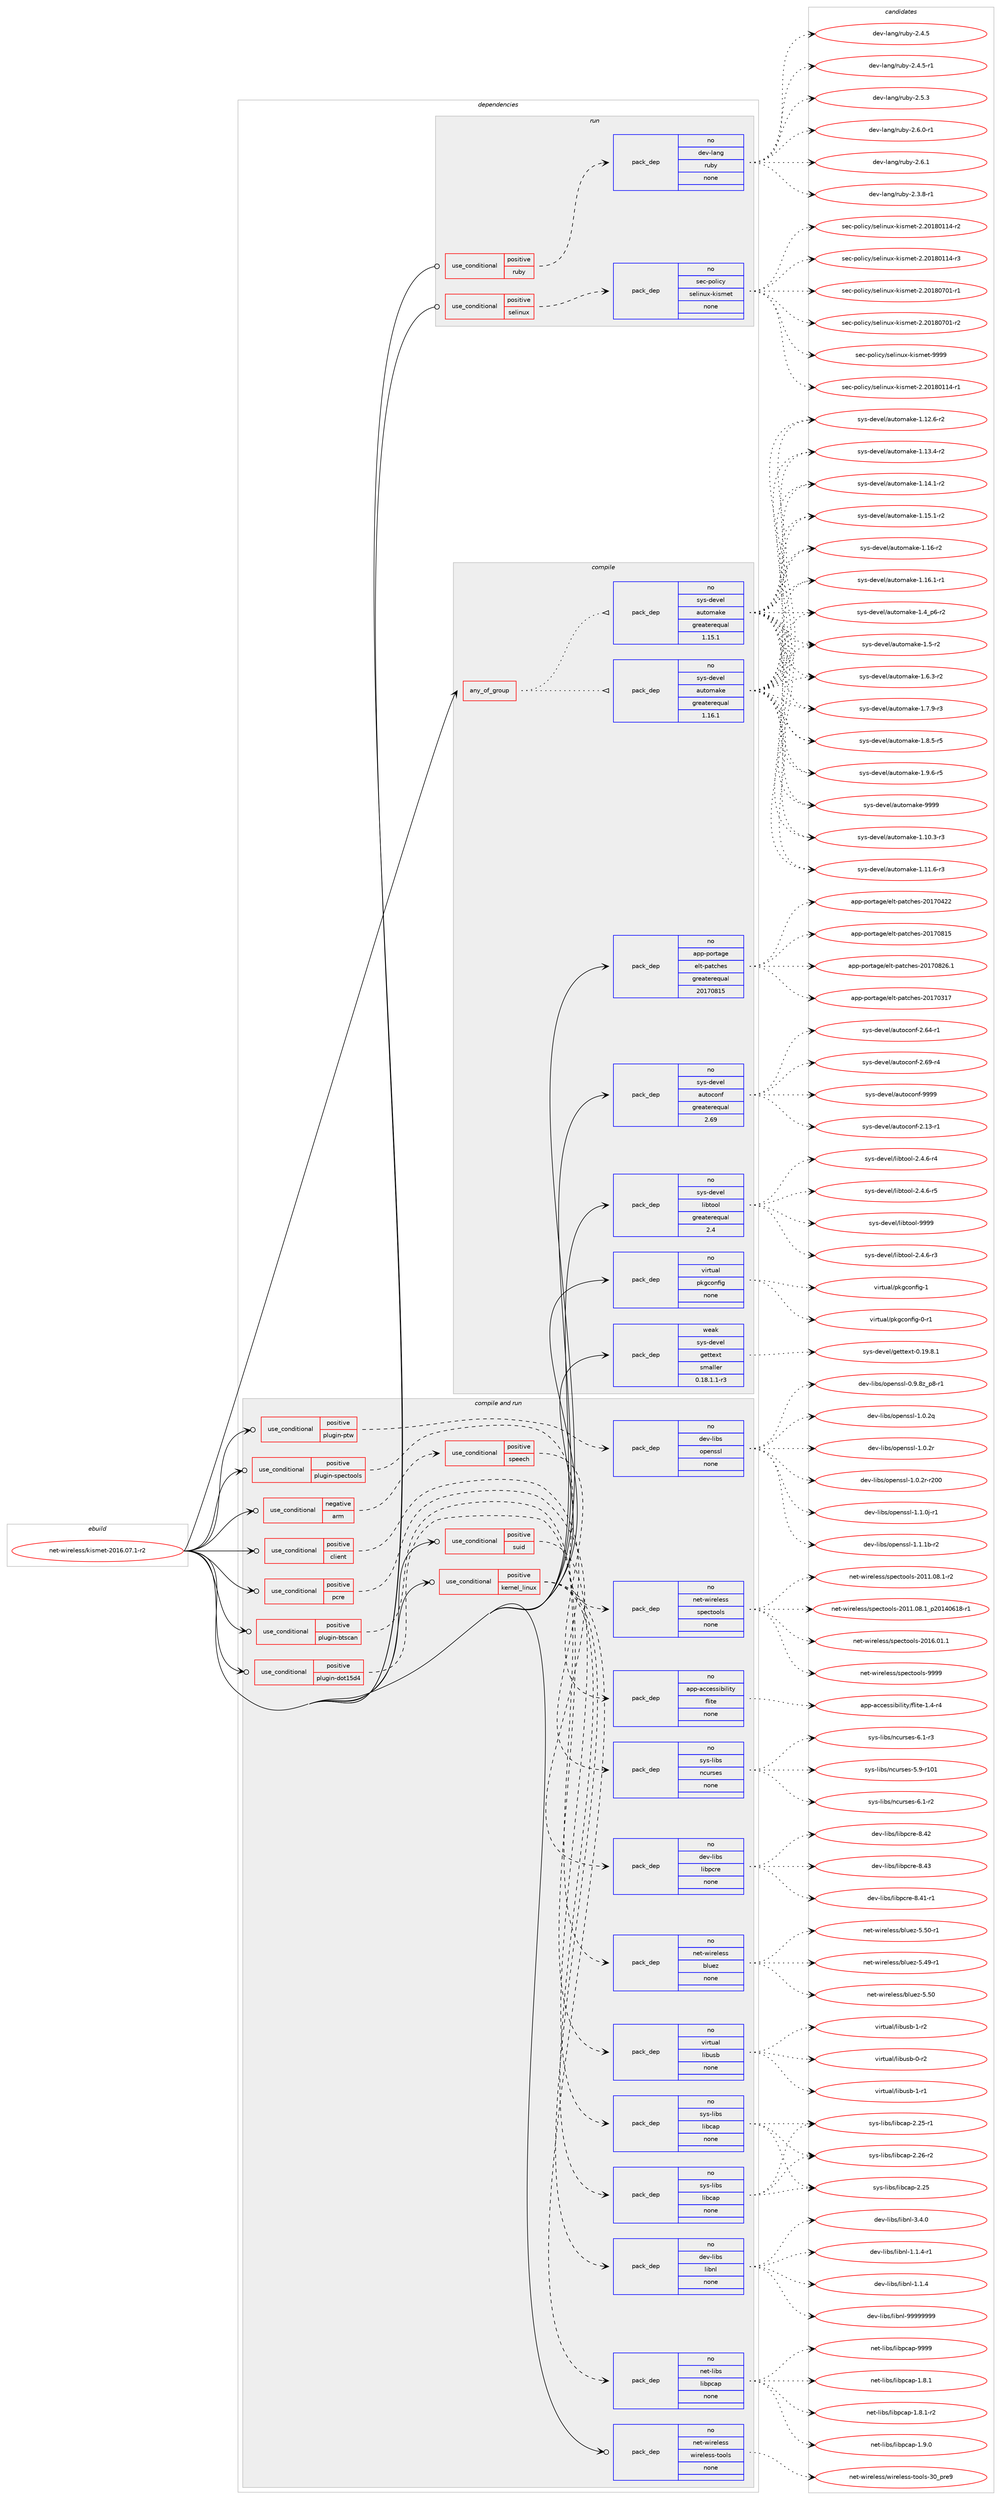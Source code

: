 digraph prolog {

# *************
# Graph options
# *************

newrank=true;
concentrate=true;
compound=true;
graph [rankdir=LR,fontname=Helvetica,fontsize=10,ranksep=1.5];#, ranksep=2.5, nodesep=0.2];
edge  [arrowhead=vee];
node  [fontname=Helvetica,fontsize=10];

# **********
# The ebuild
# **********

subgraph cluster_leftcol {
color=gray;
rank=same;
label=<<i>ebuild</i>>;
id [label="net-wireless/kismet-2016.07.1-r2", color=red, width=4, href="../net-wireless/kismet-2016.07.1-r2.svg"];
}

# ****************
# The dependencies
# ****************

subgraph cluster_midcol {
color=gray;
label=<<i>dependencies</i>>;
subgraph cluster_compile {
fillcolor="#eeeeee";
style=filled;
label=<<i>compile</i>>;
subgraph any26665 {
dependency1680840 [label=<<TABLE BORDER="0" CELLBORDER="1" CELLSPACING="0" CELLPADDING="4"><TR><TD CELLPADDING="10">any_of_group</TD></TR></TABLE>>, shape=none, color=red];subgraph pack1201904 {
dependency1680841 [label=<<TABLE BORDER="0" CELLBORDER="1" CELLSPACING="0" CELLPADDING="4" WIDTH="220"><TR><TD ROWSPAN="6" CELLPADDING="30">pack_dep</TD></TR><TR><TD WIDTH="110">no</TD></TR><TR><TD>sys-devel</TD></TR><TR><TD>automake</TD></TR><TR><TD>greaterequal</TD></TR><TR><TD>1.16.1</TD></TR></TABLE>>, shape=none, color=blue];
}
dependency1680840:e -> dependency1680841:w [weight=20,style="dotted",arrowhead="oinv"];
subgraph pack1201905 {
dependency1680842 [label=<<TABLE BORDER="0" CELLBORDER="1" CELLSPACING="0" CELLPADDING="4" WIDTH="220"><TR><TD ROWSPAN="6" CELLPADDING="30">pack_dep</TD></TR><TR><TD WIDTH="110">no</TD></TR><TR><TD>sys-devel</TD></TR><TR><TD>automake</TD></TR><TR><TD>greaterequal</TD></TR><TR><TD>1.15.1</TD></TR></TABLE>>, shape=none, color=blue];
}
dependency1680840:e -> dependency1680842:w [weight=20,style="dotted",arrowhead="oinv"];
}
id:e -> dependency1680840:w [weight=20,style="solid",arrowhead="vee"];
subgraph pack1201906 {
dependency1680843 [label=<<TABLE BORDER="0" CELLBORDER="1" CELLSPACING="0" CELLPADDING="4" WIDTH="220"><TR><TD ROWSPAN="6" CELLPADDING="30">pack_dep</TD></TR><TR><TD WIDTH="110">no</TD></TR><TR><TD>app-portage</TD></TR><TR><TD>elt-patches</TD></TR><TR><TD>greaterequal</TD></TR><TR><TD>20170815</TD></TR></TABLE>>, shape=none, color=blue];
}
id:e -> dependency1680843:w [weight=20,style="solid",arrowhead="vee"];
subgraph pack1201907 {
dependency1680844 [label=<<TABLE BORDER="0" CELLBORDER="1" CELLSPACING="0" CELLPADDING="4" WIDTH="220"><TR><TD ROWSPAN="6" CELLPADDING="30">pack_dep</TD></TR><TR><TD WIDTH="110">no</TD></TR><TR><TD>sys-devel</TD></TR><TR><TD>autoconf</TD></TR><TR><TD>greaterequal</TD></TR><TR><TD>2.69</TD></TR></TABLE>>, shape=none, color=blue];
}
id:e -> dependency1680844:w [weight=20,style="solid",arrowhead="vee"];
subgraph pack1201908 {
dependency1680845 [label=<<TABLE BORDER="0" CELLBORDER="1" CELLSPACING="0" CELLPADDING="4" WIDTH="220"><TR><TD ROWSPAN="6" CELLPADDING="30">pack_dep</TD></TR><TR><TD WIDTH="110">no</TD></TR><TR><TD>sys-devel</TD></TR><TR><TD>libtool</TD></TR><TR><TD>greaterequal</TD></TR><TR><TD>2.4</TD></TR></TABLE>>, shape=none, color=blue];
}
id:e -> dependency1680845:w [weight=20,style="solid",arrowhead="vee"];
subgraph pack1201909 {
dependency1680846 [label=<<TABLE BORDER="0" CELLBORDER="1" CELLSPACING="0" CELLPADDING="4" WIDTH="220"><TR><TD ROWSPAN="6" CELLPADDING="30">pack_dep</TD></TR><TR><TD WIDTH="110">no</TD></TR><TR><TD>virtual</TD></TR><TR><TD>pkgconfig</TD></TR><TR><TD>none</TD></TR><TR><TD></TD></TR></TABLE>>, shape=none, color=blue];
}
id:e -> dependency1680846:w [weight=20,style="solid",arrowhead="vee"];
subgraph pack1201910 {
dependency1680847 [label=<<TABLE BORDER="0" CELLBORDER="1" CELLSPACING="0" CELLPADDING="4" WIDTH="220"><TR><TD ROWSPAN="6" CELLPADDING="30">pack_dep</TD></TR><TR><TD WIDTH="110">weak</TD></TR><TR><TD>sys-devel</TD></TR><TR><TD>gettext</TD></TR><TR><TD>smaller</TD></TR><TR><TD>0.18.1.1-r3</TD></TR></TABLE>>, shape=none, color=blue];
}
id:e -> dependency1680847:w [weight=20,style="solid",arrowhead="vee"];
}
subgraph cluster_compileandrun {
fillcolor="#eeeeee";
style=filled;
label=<<i>compile and run</i>>;
subgraph cond451429 {
dependency1680848 [label=<<TABLE BORDER="0" CELLBORDER="1" CELLSPACING="0" CELLPADDING="4"><TR><TD ROWSPAN="3" CELLPADDING="10">use_conditional</TD></TR><TR><TD>negative</TD></TR><TR><TD>arm</TD></TR></TABLE>>, shape=none, color=red];
subgraph cond451430 {
dependency1680849 [label=<<TABLE BORDER="0" CELLBORDER="1" CELLSPACING="0" CELLPADDING="4"><TR><TD ROWSPAN="3" CELLPADDING="10">use_conditional</TD></TR><TR><TD>positive</TD></TR><TR><TD>speech</TD></TR></TABLE>>, shape=none, color=red];
subgraph pack1201911 {
dependency1680850 [label=<<TABLE BORDER="0" CELLBORDER="1" CELLSPACING="0" CELLPADDING="4" WIDTH="220"><TR><TD ROWSPAN="6" CELLPADDING="30">pack_dep</TD></TR><TR><TD WIDTH="110">no</TD></TR><TR><TD>app-accessibility</TD></TR><TR><TD>flite</TD></TR><TR><TD>none</TD></TR><TR><TD></TD></TR></TABLE>>, shape=none, color=blue];
}
dependency1680849:e -> dependency1680850:w [weight=20,style="dashed",arrowhead="vee"];
}
dependency1680848:e -> dependency1680849:w [weight=20,style="dashed",arrowhead="vee"];
}
id:e -> dependency1680848:w [weight=20,style="solid",arrowhead="odotvee"];
subgraph cond451431 {
dependency1680851 [label=<<TABLE BORDER="0" CELLBORDER="1" CELLSPACING="0" CELLPADDING="4"><TR><TD ROWSPAN="3" CELLPADDING="10">use_conditional</TD></TR><TR><TD>positive</TD></TR><TR><TD>client</TD></TR></TABLE>>, shape=none, color=red];
subgraph pack1201912 {
dependency1680852 [label=<<TABLE BORDER="0" CELLBORDER="1" CELLSPACING="0" CELLPADDING="4" WIDTH="220"><TR><TD ROWSPAN="6" CELLPADDING="30">pack_dep</TD></TR><TR><TD WIDTH="110">no</TD></TR><TR><TD>sys-libs</TD></TR><TR><TD>ncurses</TD></TR><TR><TD>none</TD></TR><TR><TD></TD></TR></TABLE>>, shape=none, color=blue];
}
dependency1680851:e -> dependency1680852:w [weight=20,style="dashed",arrowhead="vee"];
}
id:e -> dependency1680851:w [weight=20,style="solid",arrowhead="odotvee"];
subgraph cond451432 {
dependency1680853 [label=<<TABLE BORDER="0" CELLBORDER="1" CELLSPACING="0" CELLPADDING="4"><TR><TD ROWSPAN="3" CELLPADDING="10">use_conditional</TD></TR><TR><TD>positive</TD></TR><TR><TD>kernel_linux</TD></TR></TABLE>>, shape=none, color=red];
subgraph pack1201913 {
dependency1680854 [label=<<TABLE BORDER="0" CELLBORDER="1" CELLSPACING="0" CELLPADDING="4" WIDTH="220"><TR><TD ROWSPAN="6" CELLPADDING="30">pack_dep</TD></TR><TR><TD WIDTH="110">no</TD></TR><TR><TD>sys-libs</TD></TR><TR><TD>libcap</TD></TR><TR><TD>none</TD></TR><TR><TD></TD></TR></TABLE>>, shape=none, color=blue];
}
dependency1680853:e -> dependency1680854:w [weight=20,style="dashed",arrowhead="vee"];
subgraph pack1201914 {
dependency1680855 [label=<<TABLE BORDER="0" CELLBORDER="1" CELLSPACING="0" CELLPADDING="4" WIDTH="220"><TR><TD ROWSPAN="6" CELLPADDING="30">pack_dep</TD></TR><TR><TD WIDTH="110">no</TD></TR><TR><TD>dev-libs</TD></TR><TR><TD>libnl</TD></TR><TR><TD>none</TD></TR><TR><TD></TD></TR></TABLE>>, shape=none, color=blue];
}
dependency1680853:e -> dependency1680855:w [weight=20,style="dashed",arrowhead="vee"];
subgraph pack1201915 {
dependency1680856 [label=<<TABLE BORDER="0" CELLBORDER="1" CELLSPACING="0" CELLPADDING="4" WIDTH="220"><TR><TD ROWSPAN="6" CELLPADDING="30">pack_dep</TD></TR><TR><TD WIDTH="110">no</TD></TR><TR><TD>net-libs</TD></TR><TR><TD>libpcap</TD></TR><TR><TD>none</TD></TR><TR><TD></TD></TR></TABLE>>, shape=none, color=blue];
}
dependency1680853:e -> dependency1680856:w [weight=20,style="dashed",arrowhead="vee"];
}
id:e -> dependency1680853:w [weight=20,style="solid",arrowhead="odotvee"];
subgraph cond451433 {
dependency1680857 [label=<<TABLE BORDER="0" CELLBORDER="1" CELLSPACING="0" CELLPADDING="4"><TR><TD ROWSPAN="3" CELLPADDING="10">use_conditional</TD></TR><TR><TD>positive</TD></TR><TR><TD>pcre</TD></TR></TABLE>>, shape=none, color=red];
subgraph pack1201916 {
dependency1680858 [label=<<TABLE BORDER="0" CELLBORDER="1" CELLSPACING="0" CELLPADDING="4" WIDTH="220"><TR><TD ROWSPAN="6" CELLPADDING="30">pack_dep</TD></TR><TR><TD WIDTH="110">no</TD></TR><TR><TD>dev-libs</TD></TR><TR><TD>libpcre</TD></TR><TR><TD>none</TD></TR><TR><TD></TD></TR></TABLE>>, shape=none, color=blue];
}
dependency1680857:e -> dependency1680858:w [weight=20,style="dashed",arrowhead="vee"];
}
id:e -> dependency1680857:w [weight=20,style="solid",arrowhead="odotvee"];
subgraph cond451434 {
dependency1680859 [label=<<TABLE BORDER="0" CELLBORDER="1" CELLSPACING="0" CELLPADDING="4"><TR><TD ROWSPAN="3" CELLPADDING="10">use_conditional</TD></TR><TR><TD>positive</TD></TR><TR><TD>plugin-btscan</TD></TR></TABLE>>, shape=none, color=red];
subgraph pack1201917 {
dependency1680860 [label=<<TABLE BORDER="0" CELLBORDER="1" CELLSPACING="0" CELLPADDING="4" WIDTH="220"><TR><TD ROWSPAN="6" CELLPADDING="30">pack_dep</TD></TR><TR><TD WIDTH="110">no</TD></TR><TR><TD>net-wireless</TD></TR><TR><TD>bluez</TD></TR><TR><TD>none</TD></TR><TR><TD></TD></TR></TABLE>>, shape=none, color=blue];
}
dependency1680859:e -> dependency1680860:w [weight=20,style="dashed",arrowhead="vee"];
}
id:e -> dependency1680859:w [weight=20,style="solid",arrowhead="odotvee"];
subgraph cond451435 {
dependency1680861 [label=<<TABLE BORDER="0" CELLBORDER="1" CELLSPACING="0" CELLPADDING="4"><TR><TD ROWSPAN="3" CELLPADDING="10">use_conditional</TD></TR><TR><TD>positive</TD></TR><TR><TD>plugin-dot15d4</TD></TR></TABLE>>, shape=none, color=red];
subgraph pack1201918 {
dependency1680862 [label=<<TABLE BORDER="0" CELLBORDER="1" CELLSPACING="0" CELLPADDING="4" WIDTH="220"><TR><TD ROWSPAN="6" CELLPADDING="30">pack_dep</TD></TR><TR><TD WIDTH="110">no</TD></TR><TR><TD>virtual</TD></TR><TR><TD>libusb</TD></TR><TR><TD>none</TD></TR><TR><TD></TD></TR></TABLE>>, shape=none, color=blue];
}
dependency1680861:e -> dependency1680862:w [weight=20,style="dashed",arrowhead="vee"];
}
id:e -> dependency1680861:w [weight=20,style="solid",arrowhead="odotvee"];
subgraph cond451436 {
dependency1680863 [label=<<TABLE BORDER="0" CELLBORDER="1" CELLSPACING="0" CELLPADDING="4"><TR><TD ROWSPAN="3" CELLPADDING="10">use_conditional</TD></TR><TR><TD>positive</TD></TR><TR><TD>plugin-ptw</TD></TR></TABLE>>, shape=none, color=red];
subgraph pack1201919 {
dependency1680864 [label=<<TABLE BORDER="0" CELLBORDER="1" CELLSPACING="0" CELLPADDING="4" WIDTH="220"><TR><TD ROWSPAN="6" CELLPADDING="30">pack_dep</TD></TR><TR><TD WIDTH="110">no</TD></TR><TR><TD>dev-libs</TD></TR><TR><TD>openssl</TD></TR><TR><TD>none</TD></TR><TR><TD></TD></TR></TABLE>>, shape=none, color=blue];
}
dependency1680863:e -> dependency1680864:w [weight=20,style="dashed",arrowhead="vee"];
}
id:e -> dependency1680863:w [weight=20,style="solid",arrowhead="odotvee"];
subgraph cond451437 {
dependency1680865 [label=<<TABLE BORDER="0" CELLBORDER="1" CELLSPACING="0" CELLPADDING="4"><TR><TD ROWSPAN="3" CELLPADDING="10">use_conditional</TD></TR><TR><TD>positive</TD></TR><TR><TD>plugin-spectools</TD></TR></TABLE>>, shape=none, color=red];
subgraph pack1201920 {
dependency1680866 [label=<<TABLE BORDER="0" CELLBORDER="1" CELLSPACING="0" CELLPADDING="4" WIDTH="220"><TR><TD ROWSPAN="6" CELLPADDING="30">pack_dep</TD></TR><TR><TD WIDTH="110">no</TD></TR><TR><TD>net-wireless</TD></TR><TR><TD>spectools</TD></TR><TR><TD>none</TD></TR><TR><TD></TD></TR></TABLE>>, shape=none, color=blue];
}
dependency1680865:e -> dependency1680866:w [weight=20,style="dashed",arrowhead="vee"];
}
id:e -> dependency1680865:w [weight=20,style="solid",arrowhead="odotvee"];
subgraph cond451438 {
dependency1680867 [label=<<TABLE BORDER="0" CELLBORDER="1" CELLSPACING="0" CELLPADDING="4"><TR><TD ROWSPAN="3" CELLPADDING="10">use_conditional</TD></TR><TR><TD>positive</TD></TR><TR><TD>suid</TD></TR></TABLE>>, shape=none, color=red];
subgraph pack1201921 {
dependency1680868 [label=<<TABLE BORDER="0" CELLBORDER="1" CELLSPACING="0" CELLPADDING="4" WIDTH="220"><TR><TD ROWSPAN="6" CELLPADDING="30">pack_dep</TD></TR><TR><TD WIDTH="110">no</TD></TR><TR><TD>sys-libs</TD></TR><TR><TD>libcap</TD></TR><TR><TD>none</TD></TR><TR><TD></TD></TR></TABLE>>, shape=none, color=blue];
}
dependency1680867:e -> dependency1680868:w [weight=20,style="dashed",arrowhead="vee"];
}
id:e -> dependency1680867:w [weight=20,style="solid",arrowhead="odotvee"];
subgraph pack1201922 {
dependency1680869 [label=<<TABLE BORDER="0" CELLBORDER="1" CELLSPACING="0" CELLPADDING="4" WIDTH="220"><TR><TD ROWSPAN="6" CELLPADDING="30">pack_dep</TD></TR><TR><TD WIDTH="110">no</TD></TR><TR><TD>net-wireless</TD></TR><TR><TD>wireless-tools</TD></TR><TR><TD>none</TD></TR><TR><TD></TD></TR></TABLE>>, shape=none, color=blue];
}
id:e -> dependency1680869:w [weight=20,style="solid",arrowhead="odotvee"];
}
subgraph cluster_run {
fillcolor="#eeeeee";
style=filled;
label=<<i>run</i>>;
subgraph cond451439 {
dependency1680870 [label=<<TABLE BORDER="0" CELLBORDER="1" CELLSPACING="0" CELLPADDING="4"><TR><TD ROWSPAN="3" CELLPADDING="10">use_conditional</TD></TR><TR><TD>positive</TD></TR><TR><TD>ruby</TD></TR></TABLE>>, shape=none, color=red];
subgraph pack1201923 {
dependency1680871 [label=<<TABLE BORDER="0" CELLBORDER="1" CELLSPACING="0" CELLPADDING="4" WIDTH="220"><TR><TD ROWSPAN="6" CELLPADDING="30">pack_dep</TD></TR><TR><TD WIDTH="110">no</TD></TR><TR><TD>dev-lang</TD></TR><TR><TD>ruby</TD></TR><TR><TD>none</TD></TR><TR><TD></TD></TR></TABLE>>, shape=none, color=blue];
}
dependency1680870:e -> dependency1680871:w [weight=20,style="dashed",arrowhead="vee"];
}
id:e -> dependency1680870:w [weight=20,style="solid",arrowhead="odot"];
subgraph cond451440 {
dependency1680872 [label=<<TABLE BORDER="0" CELLBORDER="1" CELLSPACING="0" CELLPADDING="4"><TR><TD ROWSPAN="3" CELLPADDING="10">use_conditional</TD></TR><TR><TD>positive</TD></TR><TR><TD>selinux</TD></TR></TABLE>>, shape=none, color=red];
subgraph pack1201924 {
dependency1680873 [label=<<TABLE BORDER="0" CELLBORDER="1" CELLSPACING="0" CELLPADDING="4" WIDTH="220"><TR><TD ROWSPAN="6" CELLPADDING="30">pack_dep</TD></TR><TR><TD WIDTH="110">no</TD></TR><TR><TD>sec-policy</TD></TR><TR><TD>selinux-kismet</TD></TR><TR><TD>none</TD></TR><TR><TD></TD></TR></TABLE>>, shape=none, color=blue];
}
dependency1680872:e -> dependency1680873:w [weight=20,style="dashed",arrowhead="vee"];
}
id:e -> dependency1680872:w [weight=20,style="solid",arrowhead="odot"];
}
}

# **************
# The candidates
# **************

subgraph cluster_choices {
rank=same;
color=gray;
label=<<i>candidates</i>>;

subgraph choice1201904 {
color=black;
nodesep=1;
choice11512111545100101118101108479711711611110997107101454946494846514511451 [label="sys-devel/automake-1.10.3-r3", color=red, width=4,href="../sys-devel/automake-1.10.3-r3.svg"];
choice11512111545100101118101108479711711611110997107101454946494946544511451 [label="sys-devel/automake-1.11.6-r3", color=red, width=4,href="../sys-devel/automake-1.11.6-r3.svg"];
choice11512111545100101118101108479711711611110997107101454946495046544511450 [label="sys-devel/automake-1.12.6-r2", color=red, width=4,href="../sys-devel/automake-1.12.6-r2.svg"];
choice11512111545100101118101108479711711611110997107101454946495146524511450 [label="sys-devel/automake-1.13.4-r2", color=red, width=4,href="../sys-devel/automake-1.13.4-r2.svg"];
choice11512111545100101118101108479711711611110997107101454946495246494511450 [label="sys-devel/automake-1.14.1-r2", color=red, width=4,href="../sys-devel/automake-1.14.1-r2.svg"];
choice11512111545100101118101108479711711611110997107101454946495346494511450 [label="sys-devel/automake-1.15.1-r2", color=red, width=4,href="../sys-devel/automake-1.15.1-r2.svg"];
choice1151211154510010111810110847971171161111099710710145494649544511450 [label="sys-devel/automake-1.16-r2", color=red, width=4,href="../sys-devel/automake-1.16-r2.svg"];
choice11512111545100101118101108479711711611110997107101454946495446494511449 [label="sys-devel/automake-1.16.1-r1", color=red, width=4,href="../sys-devel/automake-1.16.1-r1.svg"];
choice115121115451001011181011084797117116111109971071014549465295112544511450 [label="sys-devel/automake-1.4_p6-r2", color=red, width=4,href="../sys-devel/automake-1.4_p6-r2.svg"];
choice11512111545100101118101108479711711611110997107101454946534511450 [label="sys-devel/automake-1.5-r2", color=red, width=4,href="../sys-devel/automake-1.5-r2.svg"];
choice115121115451001011181011084797117116111109971071014549465446514511450 [label="sys-devel/automake-1.6.3-r2", color=red, width=4,href="../sys-devel/automake-1.6.3-r2.svg"];
choice115121115451001011181011084797117116111109971071014549465546574511451 [label="sys-devel/automake-1.7.9-r3", color=red, width=4,href="../sys-devel/automake-1.7.9-r3.svg"];
choice115121115451001011181011084797117116111109971071014549465646534511453 [label="sys-devel/automake-1.8.5-r5", color=red, width=4,href="../sys-devel/automake-1.8.5-r5.svg"];
choice115121115451001011181011084797117116111109971071014549465746544511453 [label="sys-devel/automake-1.9.6-r5", color=red, width=4,href="../sys-devel/automake-1.9.6-r5.svg"];
choice115121115451001011181011084797117116111109971071014557575757 [label="sys-devel/automake-9999", color=red, width=4,href="../sys-devel/automake-9999.svg"];
dependency1680841:e -> choice11512111545100101118101108479711711611110997107101454946494846514511451:w [style=dotted,weight="100"];
dependency1680841:e -> choice11512111545100101118101108479711711611110997107101454946494946544511451:w [style=dotted,weight="100"];
dependency1680841:e -> choice11512111545100101118101108479711711611110997107101454946495046544511450:w [style=dotted,weight="100"];
dependency1680841:e -> choice11512111545100101118101108479711711611110997107101454946495146524511450:w [style=dotted,weight="100"];
dependency1680841:e -> choice11512111545100101118101108479711711611110997107101454946495246494511450:w [style=dotted,weight="100"];
dependency1680841:e -> choice11512111545100101118101108479711711611110997107101454946495346494511450:w [style=dotted,weight="100"];
dependency1680841:e -> choice1151211154510010111810110847971171161111099710710145494649544511450:w [style=dotted,weight="100"];
dependency1680841:e -> choice11512111545100101118101108479711711611110997107101454946495446494511449:w [style=dotted,weight="100"];
dependency1680841:e -> choice115121115451001011181011084797117116111109971071014549465295112544511450:w [style=dotted,weight="100"];
dependency1680841:e -> choice11512111545100101118101108479711711611110997107101454946534511450:w [style=dotted,weight="100"];
dependency1680841:e -> choice115121115451001011181011084797117116111109971071014549465446514511450:w [style=dotted,weight="100"];
dependency1680841:e -> choice115121115451001011181011084797117116111109971071014549465546574511451:w [style=dotted,weight="100"];
dependency1680841:e -> choice115121115451001011181011084797117116111109971071014549465646534511453:w [style=dotted,weight="100"];
dependency1680841:e -> choice115121115451001011181011084797117116111109971071014549465746544511453:w [style=dotted,weight="100"];
dependency1680841:e -> choice115121115451001011181011084797117116111109971071014557575757:w [style=dotted,weight="100"];
}
subgraph choice1201905 {
color=black;
nodesep=1;
choice11512111545100101118101108479711711611110997107101454946494846514511451 [label="sys-devel/automake-1.10.3-r3", color=red, width=4,href="../sys-devel/automake-1.10.3-r3.svg"];
choice11512111545100101118101108479711711611110997107101454946494946544511451 [label="sys-devel/automake-1.11.6-r3", color=red, width=4,href="../sys-devel/automake-1.11.6-r3.svg"];
choice11512111545100101118101108479711711611110997107101454946495046544511450 [label="sys-devel/automake-1.12.6-r2", color=red, width=4,href="../sys-devel/automake-1.12.6-r2.svg"];
choice11512111545100101118101108479711711611110997107101454946495146524511450 [label="sys-devel/automake-1.13.4-r2", color=red, width=4,href="../sys-devel/automake-1.13.4-r2.svg"];
choice11512111545100101118101108479711711611110997107101454946495246494511450 [label="sys-devel/automake-1.14.1-r2", color=red, width=4,href="../sys-devel/automake-1.14.1-r2.svg"];
choice11512111545100101118101108479711711611110997107101454946495346494511450 [label="sys-devel/automake-1.15.1-r2", color=red, width=4,href="../sys-devel/automake-1.15.1-r2.svg"];
choice1151211154510010111810110847971171161111099710710145494649544511450 [label="sys-devel/automake-1.16-r2", color=red, width=4,href="../sys-devel/automake-1.16-r2.svg"];
choice11512111545100101118101108479711711611110997107101454946495446494511449 [label="sys-devel/automake-1.16.1-r1", color=red, width=4,href="../sys-devel/automake-1.16.1-r1.svg"];
choice115121115451001011181011084797117116111109971071014549465295112544511450 [label="sys-devel/automake-1.4_p6-r2", color=red, width=4,href="../sys-devel/automake-1.4_p6-r2.svg"];
choice11512111545100101118101108479711711611110997107101454946534511450 [label="sys-devel/automake-1.5-r2", color=red, width=4,href="../sys-devel/automake-1.5-r2.svg"];
choice115121115451001011181011084797117116111109971071014549465446514511450 [label="sys-devel/automake-1.6.3-r2", color=red, width=4,href="../sys-devel/automake-1.6.3-r2.svg"];
choice115121115451001011181011084797117116111109971071014549465546574511451 [label="sys-devel/automake-1.7.9-r3", color=red, width=4,href="../sys-devel/automake-1.7.9-r3.svg"];
choice115121115451001011181011084797117116111109971071014549465646534511453 [label="sys-devel/automake-1.8.5-r5", color=red, width=4,href="../sys-devel/automake-1.8.5-r5.svg"];
choice115121115451001011181011084797117116111109971071014549465746544511453 [label="sys-devel/automake-1.9.6-r5", color=red, width=4,href="../sys-devel/automake-1.9.6-r5.svg"];
choice115121115451001011181011084797117116111109971071014557575757 [label="sys-devel/automake-9999", color=red, width=4,href="../sys-devel/automake-9999.svg"];
dependency1680842:e -> choice11512111545100101118101108479711711611110997107101454946494846514511451:w [style=dotted,weight="100"];
dependency1680842:e -> choice11512111545100101118101108479711711611110997107101454946494946544511451:w [style=dotted,weight="100"];
dependency1680842:e -> choice11512111545100101118101108479711711611110997107101454946495046544511450:w [style=dotted,weight="100"];
dependency1680842:e -> choice11512111545100101118101108479711711611110997107101454946495146524511450:w [style=dotted,weight="100"];
dependency1680842:e -> choice11512111545100101118101108479711711611110997107101454946495246494511450:w [style=dotted,weight="100"];
dependency1680842:e -> choice11512111545100101118101108479711711611110997107101454946495346494511450:w [style=dotted,weight="100"];
dependency1680842:e -> choice1151211154510010111810110847971171161111099710710145494649544511450:w [style=dotted,weight="100"];
dependency1680842:e -> choice11512111545100101118101108479711711611110997107101454946495446494511449:w [style=dotted,weight="100"];
dependency1680842:e -> choice115121115451001011181011084797117116111109971071014549465295112544511450:w [style=dotted,weight="100"];
dependency1680842:e -> choice11512111545100101118101108479711711611110997107101454946534511450:w [style=dotted,weight="100"];
dependency1680842:e -> choice115121115451001011181011084797117116111109971071014549465446514511450:w [style=dotted,weight="100"];
dependency1680842:e -> choice115121115451001011181011084797117116111109971071014549465546574511451:w [style=dotted,weight="100"];
dependency1680842:e -> choice115121115451001011181011084797117116111109971071014549465646534511453:w [style=dotted,weight="100"];
dependency1680842:e -> choice115121115451001011181011084797117116111109971071014549465746544511453:w [style=dotted,weight="100"];
dependency1680842:e -> choice115121115451001011181011084797117116111109971071014557575757:w [style=dotted,weight="100"];
}
subgraph choice1201906 {
color=black;
nodesep=1;
choice97112112451121111141169710310147101108116451129711699104101115455048495548514955 [label="app-portage/elt-patches-20170317", color=red, width=4,href="../app-portage/elt-patches-20170317.svg"];
choice97112112451121111141169710310147101108116451129711699104101115455048495548525050 [label="app-portage/elt-patches-20170422", color=red, width=4,href="../app-portage/elt-patches-20170422.svg"];
choice97112112451121111141169710310147101108116451129711699104101115455048495548564953 [label="app-portage/elt-patches-20170815", color=red, width=4,href="../app-portage/elt-patches-20170815.svg"];
choice971121124511211111411697103101471011081164511297116991041011154550484955485650544649 [label="app-portage/elt-patches-20170826.1", color=red, width=4,href="../app-portage/elt-patches-20170826.1.svg"];
dependency1680843:e -> choice97112112451121111141169710310147101108116451129711699104101115455048495548514955:w [style=dotted,weight="100"];
dependency1680843:e -> choice97112112451121111141169710310147101108116451129711699104101115455048495548525050:w [style=dotted,weight="100"];
dependency1680843:e -> choice97112112451121111141169710310147101108116451129711699104101115455048495548564953:w [style=dotted,weight="100"];
dependency1680843:e -> choice971121124511211111411697103101471011081164511297116991041011154550484955485650544649:w [style=dotted,weight="100"];
}
subgraph choice1201907 {
color=black;
nodesep=1;
choice1151211154510010111810110847971171161119911111010245504649514511449 [label="sys-devel/autoconf-2.13-r1", color=red, width=4,href="../sys-devel/autoconf-2.13-r1.svg"];
choice1151211154510010111810110847971171161119911111010245504654524511449 [label="sys-devel/autoconf-2.64-r1", color=red, width=4,href="../sys-devel/autoconf-2.64-r1.svg"];
choice1151211154510010111810110847971171161119911111010245504654574511452 [label="sys-devel/autoconf-2.69-r4", color=red, width=4,href="../sys-devel/autoconf-2.69-r4.svg"];
choice115121115451001011181011084797117116111991111101024557575757 [label="sys-devel/autoconf-9999", color=red, width=4,href="../sys-devel/autoconf-9999.svg"];
dependency1680844:e -> choice1151211154510010111810110847971171161119911111010245504649514511449:w [style=dotted,weight="100"];
dependency1680844:e -> choice1151211154510010111810110847971171161119911111010245504654524511449:w [style=dotted,weight="100"];
dependency1680844:e -> choice1151211154510010111810110847971171161119911111010245504654574511452:w [style=dotted,weight="100"];
dependency1680844:e -> choice115121115451001011181011084797117116111991111101024557575757:w [style=dotted,weight="100"];
}
subgraph choice1201908 {
color=black;
nodesep=1;
choice1151211154510010111810110847108105981161111111084550465246544511451 [label="sys-devel/libtool-2.4.6-r3", color=red, width=4,href="../sys-devel/libtool-2.4.6-r3.svg"];
choice1151211154510010111810110847108105981161111111084550465246544511452 [label="sys-devel/libtool-2.4.6-r4", color=red, width=4,href="../sys-devel/libtool-2.4.6-r4.svg"];
choice1151211154510010111810110847108105981161111111084550465246544511453 [label="sys-devel/libtool-2.4.6-r5", color=red, width=4,href="../sys-devel/libtool-2.4.6-r5.svg"];
choice1151211154510010111810110847108105981161111111084557575757 [label="sys-devel/libtool-9999", color=red, width=4,href="../sys-devel/libtool-9999.svg"];
dependency1680845:e -> choice1151211154510010111810110847108105981161111111084550465246544511451:w [style=dotted,weight="100"];
dependency1680845:e -> choice1151211154510010111810110847108105981161111111084550465246544511452:w [style=dotted,weight="100"];
dependency1680845:e -> choice1151211154510010111810110847108105981161111111084550465246544511453:w [style=dotted,weight="100"];
dependency1680845:e -> choice1151211154510010111810110847108105981161111111084557575757:w [style=dotted,weight="100"];
}
subgraph choice1201909 {
color=black;
nodesep=1;
choice11810511411611797108471121071039911111010210510345484511449 [label="virtual/pkgconfig-0-r1", color=red, width=4,href="../virtual/pkgconfig-0-r1.svg"];
choice1181051141161179710847112107103991111101021051034549 [label="virtual/pkgconfig-1", color=red, width=4,href="../virtual/pkgconfig-1.svg"];
dependency1680846:e -> choice11810511411611797108471121071039911111010210510345484511449:w [style=dotted,weight="100"];
dependency1680846:e -> choice1181051141161179710847112107103991111101021051034549:w [style=dotted,weight="100"];
}
subgraph choice1201910 {
color=black;
nodesep=1;
choice1151211154510010111810110847103101116116101120116454846495746564649 [label="sys-devel/gettext-0.19.8.1", color=red, width=4,href="../sys-devel/gettext-0.19.8.1.svg"];
dependency1680847:e -> choice1151211154510010111810110847103101116116101120116454846495746564649:w [style=dotted,weight="100"];
}
subgraph choice1201911 {
color=black;
nodesep=1;
choice97112112459799991011151151059810510810511612147102108105116101454946524511452 [label="app-accessibility/flite-1.4-r4", color=red, width=4,href="../app-accessibility/flite-1.4-r4.svg"];
dependency1680850:e -> choice97112112459799991011151151059810510810511612147102108105116101454946524511452:w [style=dotted,weight="100"];
}
subgraph choice1201912 {
color=black;
nodesep=1;
choice115121115451081059811547110991171141151011154553465745114494849 [label="sys-libs/ncurses-5.9-r101", color=red, width=4,href="../sys-libs/ncurses-5.9-r101.svg"];
choice11512111545108105981154711099117114115101115455446494511450 [label="sys-libs/ncurses-6.1-r2", color=red, width=4,href="../sys-libs/ncurses-6.1-r2.svg"];
choice11512111545108105981154711099117114115101115455446494511451 [label="sys-libs/ncurses-6.1-r3", color=red, width=4,href="../sys-libs/ncurses-6.1-r3.svg"];
dependency1680852:e -> choice115121115451081059811547110991171141151011154553465745114494849:w [style=dotted,weight="100"];
dependency1680852:e -> choice11512111545108105981154711099117114115101115455446494511450:w [style=dotted,weight="100"];
dependency1680852:e -> choice11512111545108105981154711099117114115101115455446494511451:w [style=dotted,weight="100"];
}
subgraph choice1201913 {
color=black;
nodesep=1;
choice1151211154510810598115471081059899971124550465053 [label="sys-libs/libcap-2.25", color=red, width=4,href="../sys-libs/libcap-2.25.svg"];
choice11512111545108105981154710810598999711245504650534511449 [label="sys-libs/libcap-2.25-r1", color=red, width=4,href="../sys-libs/libcap-2.25-r1.svg"];
choice11512111545108105981154710810598999711245504650544511450 [label="sys-libs/libcap-2.26-r2", color=red, width=4,href="../sys-libs/libcap-2.26-r2.svg"];
dependency1680854:e -> choice1151211154510810598115471081059899971124550465053:w [style=dotted,weight="100"];
dependency1680854:e -> choice11512111545108105981154710810598999711245504650534511449:w [style=dotted,weight="100"];
dependency1680854:e -> choice11512111545108105981154710810598999711245504650544511450:w [style=dotted,weight="100"];
}
subgraph choice1201914 {
color=black;
nodesep=1;
choice10010111845108105981154710810598110108454946494652 [label="dev-libs/libnl-1.1.4", color=red, width=4,href="../dev-libs/libnl-1.1.4.svg"];
choice100101118451081059811547108105981101084549464946524511449 [label="dev-libs/libnl-1.1.4-r1", color=red, width=4,href="../dev-libs/libnl-1.1.4-r1.svg"];
choice10010111845108105981154710810598110108455146524648 [label="dev-libs/libnl-3.4.0", color=red, width=4,href="../dev-libs/libnl-3.4.0.svg"];
choice10010111845108105981154710810598110108455757575757575757 [label="dev-libs/libnl-99999999", color=red, width=4,href="../dev-libs/libnl-99999999.svg"];
dependency1680855:e -> choice10010111845108105981154710810598110108454946494652:w [style=dotted,weight="100"];
dependency1680855:e -> choice100101118451081059811547108105981101084549464946524511449:w [style=dotted,weight="100"];
dependency1680855:e -> choice10010111845108105981154710810598110108455146524648:w [style=dotted,weight="100"];
dependency1680855:e -> choice10010111845108105981154710810598110108455757575757575757:w [style=dotted,weight="100"];
}
subgraph choice1201915 {
color=black;
nodesep=1;
choice110101116451081059811547108105981129997112454946564649 [label="net-libs/libpcap-1.8.1", color=red, width=4,href="../net-libs/libpcap-1.8.1.svg"];
choice1101011164510810598115471081059811299971124549465646494511450 [label="net-libs/libpcap-1.8.1-r2", color=red, width=4,href="../net-libs/libpcap-1.8.1-r2.svg"];
choice110101116451081059811547108105981129997112454946574648 [label="net-libs/libpcap-1.9.0", color=red, width=4,href="../net-libs/libpcap-1.9.0.svg"];
choice1101011164510810598115471081059811299971124557575757 [label="net-libs/libpcap-9999", color=red, width=4,href="../net-libs/libpcap-9999.svg"];
dependency1680856:e -> choice110101116451081059811547108105981129997112454946564649:w [style=dotted,weight="100"];
dependency1680856:e -> choice1101011164510810598115471081059811299971124549465646494511450:w [style=dotted,weight="100"];
dependency1680856:e -> choice110101116451081059811547108105981129997112454946574648:w [style=dotted,weight="100"];
dependency1680856:e -> choice1101011164510810598115471081059811299971124557575757:w [style=dotted,weight="100"];
}
subgraph choice1201916 {
color=black;
nodesep=1;
choice100101118451081059811547108105981129911410145564652494511449 [label="dev-libs/libpcre-8.41-r1", color=red, width=4,href="../dev-libs/libpcre-8.41-r1.svg"];
choice10010111845108105981154710810598112991141014556465250 [label="dev-libs/libpcre-8.42", color=red, width=4,href="../dev-libs/libpcre-8.42.svg"];
choice10010111845108105981154710810598112991141014556465251 [label="dev-libs/libpcre-8.43", color=red, width=4,href="../dev-libs/libpcre-8.43.svg"];
dependency1680858:e -> choice100101118451081059811547108105981129911410145564652494511449:w [style=dotted,weight="100"];
dependency1680858:e -> choice10010111845108105981154710810598112991141014556465250:w [style=dotted,weight="100"];
dependency1680858:e -> choice10010111845108105981154710810598112991141014556465251:w [style=dotted,weight="100"];
}
subgraph choice1201917 {
color=black;
nodesep=1;
choice11010111645119105114101108101115115479810811710112245534652574511449 [label="net-wireless/bluez-5.49-r1", color=red, width=4,href="../net-wireless/bluez-5.49-r1.svg"];
choice1101011164511910511410110810111511547981081171011224553465348 [label="net-wireless/bluez-5.50", color=red, width=4,href="../net-wireless/bluez-5.50.svg"];
choice11010111645119105114101108101115115479810811710112245534653484511449 [label="net-wireless/bluez-5.50-r1", color=red, width=4,href="../net-wireless/bluez-5.50-r1.svg"];
dependency1680860:e -> choice11010111645119105114101108101115115479810811710112245534652574511449:w [style=dotted,weight="100"];
dependency1680860:e -> choice1101011164511910511410110810111511547981081171011224553465348:w [style=dotted,weight="100"];
dependency1680860:e -> choice11010111645119105114101108101115115479810811710112245534653484511449:w [style=dotted,weight="100"];
}
subgraph choice1201918 {
color=black;
nodesep=1;
choice1181051141161179710847108105981171159845484511450 [label="virtual/libusb-0-r2", color=red, width=4,href="../virtual/libusb-0-r2.svg"];
choice1181051141161179710847108105981171159845494511449 [label="virtual/libusb-1-r1", color=red, width=4,href="../virtual/libusb-1-r1.svg"];
choice1181051141161179710847108105981171159845494511450 [label="virtual/libusb-1-r2", color=red, width=4,href="../virtual/libusb-1-r2.svg"];
dependency1680862:e -> choice1181051141161179710847108105981171159845484511450:w [style=dotted,weight="100"];
dependency1680862:e -> choice1181051141161179710847108105981171159845494511449:w [style=dotted,weight="100"];
dependency1680862:e -> choice1181051141161179710847108105981171159845494511450:w [style=dotted,weight="100"];
}
subgraph choice1201919 {
color=black;
nodesep=1;
choice10010111845108105981154711111210111011511510845484657465612295112564511449 [label="dev-libs/openssl-0.9.8z_p8-r1", color=red, width=4,href="../dev-libs/openssl-0.9.8z_p8-r1.svg"];
choice100101118451081059811547111112101110115115108454946484650113 [label="dev-libs/openssl-1.0.2q", color=red, width=4,href="../dev-libs/openssl-1.0.2q.svg"];
choice100101118451081059811547111112101110115115108454946484650114 [label="dev-libs/openssl-1.0.2r", color=red, width=4,href="../dev-libs/openssl-1.0.2r.svg"];
choice10010111845108105981154711111210111011511510845494648465011445114504848 [label="dev-libs/openssl-1.0.2r-r200", color=red, width=4,href="../dev-libs/openssl-1.0.2r-r200.svg"];
choice1001011184510810598115471111121011101151151084549464946481064511449 [label="dev-libs/openssl-1.1.0j-r1", color=red, width=4,href="../dev-libs/openssl-1.1.0j-r1.svg"];
choice100101118451081059811547111112101110115115108454946494649984511450 [label="dev-libs/openssl-1.1.1b-r2", color=red, width=4,href="../dev-libs/openssl-1.1.1b-r2.svg"];
dependency1680864:e -> choice10010111845108105981154711111210111011511510845484657465612295112564511449:w [style=dotted,weight="100"];
dependency1680864:e -> choice100101118451081059811547111112101110115115108454946484650113:w [style=dotted,weight="100"];
dependency1680864:e -> choice100101118451081059811547111112101110115115108454946484650114:w [style=dotted,weight="100"];
dependency1680864:e -> choice10010111845108105981154711111210111011511510845494648465011445114504848:w [style=dotted,weight="100"];
dependency1680864:e -> choice1001011184510810598115471111121011101151151084549464946481064511449:w [style=dotted,weight="100"];
dependency1680864:e -> choice100101118451081059811547111112101110115115108454946494649984511450:w [style=dotted,weight="100"];
}
subgraph choice1201920 {
color=black;
nodesep=1;
choice110101116451191051141011081011151154711511210199116111111108115455048494946485646494511450 [label="net-wireless/spectools-2011.08.1-r2", color=red, width=4,href="../net-wireless/spectools-2011.08.1-r2.svg"];
choice110101116451191051141011081011151154711511210199116111111108115455048494946485646499511250484952485449564511449 [label="net-wireless/spectools-2011.08.1_p20140618-r1", color=red, width=4,href="../net-wireless/spectools-2011.08.1_p20140618-r1.svg"];
choice11010111645119105114101108101115115471151121019911611111110811545504849544648494649 [label="net-wireless/spectools-2016.01.1", color=red, width=4,href="../net-wireless/spectools-2016.01.1.svg"];
choice1101011164511910511410110810111511547115112101991161111111081154557575757 [label="net-wireless/spectools-9999", color=red, width=4,href="../net-wireless/spectools-9999.svg"];
dependency1680866:e -> choice110101116451191051141011081011151154711511210199116111111108115455048494946485646494511450:w [style=dotted,weight="100"];
dependency1680866:e -> choice110101116451191051141011081011151154711511210199116111111108115455048494946485646499511250484952485449564511449:w [style=dotted,weight="100"];
dependency1680866:e -> choice11010111645119105114101108101115115471151121019911611111110811545504849544648494649:w [style=dotted,weight="100"];
dependency1680866:e -> choice1101011164511910511410110810111511547115112101991161111111081154557575757:w [style=dotted,weight="100"];
}
subgraph choice1201921 {
color=black;
nodesep=1;
choice1151211154510810598115471081059899971124550465053 [label="sys-libs/libcap-2.25", color=red, width=4,href="../sys-libs/libcap-2.25.svg"];
choice11512111545108105981154710810598999711245504650534511449 [label="sys-libs/libcap-2.25-r1", color=red, width=4,href="../sys-libs/libcap-2.25-r1.svg"];
choice11512111545108105981154710810598999711245504650544511450 [label="sys-libs/libcap-2.26-r2", color=red, width=4,href="../sys-libs/libcap-2.26-r2.svg"];
dependency1680868:e -> choice1151211154510810598115471081059899971124550465053:w [style=dotted,weight="100"];
dependency1680868:e -> choice11512111545108105981154710810598999711245504650534511449:w [style=dotted,weight="100"];
dependency1680868:e -> choice11512111545108105981154710810598999711245504650544511450:w [style=dotted,weight="100"];
}
subgraph choice1201922 {
color=black;
nodesep=1;
choice1101011164511910511410110810111511547119105114101108101115115451161111111081154551489511211410157 [label="net-wireless/wireless-tools-30_pre9", color=red, width=4,href="../net-wireless/wireless-tools-30_pre9.svg"];
dependency1680869:e -> choice1101011164511910511410110810111511547119105114101108101115115451161111111081154551489511211410157:w [style=dotted,weight="100"];
}
subgraph choice1201923 {
color=black;
nodesep=1;
choice100101118451089711010347114117981214550465146564511449 [label="dev-lang/ruby-2.3.8-r1", color=red, width=4,href="../dev-lang/ruby-2.3.8-r1.svg"];
choice10010111845108971101034711411798121455046524653 [label="dev-lang/ruby-2.4.5", color=red, width=4,href="../dev-lang/ruby-2.4.5.svg"];
choice100101118451089711010347114117981214550465246534511449 [label="dev-lang/ruby-2.4.5-r1", color=red, width=4,href="../dev-lang/ruby-2.4.5-r1.svg"];
choice10010111845108971101034711411798121455046534651 [label="dev-lang/ruby-2.5.3", color=red, width=4,href="../dev-lang/ruby-2.5.3.svg"];
choice100101118451089711010347114117981214550465446484511449 [label="dev-lang/ruby-2.6.0-r1", color=red, width=4,href="../dev-lang/ruby-2.6.0-r1.svg"];
choice10010111845108971101034711411798121455046544649 [label="dev-lang/ruby-2.6.1", color=red, width=4,href="../dev-lang/ruby-2.6.1.svg"];
dependency1680871:e -> choice100101118451089711010347114117981214550465146564511449:w [style=dotted,weight="100"];
dependency1680871:e -> choice10010111845108971101034711411798121455046524653:w [style=dotted,weight="100"];
dependency1680871:e -> choice100101118451089711010347114117981214550465246534511449:w [style=dotted,weight="100"];
dependency1680871:e -> choice10010111845108971101034711411798121455046534651:w [style=dotted,weight="100"];
dependency1680871:e -> choice100101118451089711010347114117981214550465446484511449:w [style=dotted,weight="100"];
dependency1680871:e -> choice10010111845108971101034711411798121455046544649:w [style=dotted,weight="100"];
}
subgraph choice1201924 {
color=black;
nodesep=1;
choice115101994511211110810599121471151011081051101171204510710511510910111645504650484956484949524511449 [label="sec-policy/selinux-kismet-2.20180114-r1", color=red, width=4,href="../sec-policy/selinux-kismet-2.20180114-r1.svg"];
choice115101994511211110810599121471151011081051101171204510710511510910111645504650484956484949524511450 [label="sec-policy/selinux-kismet-2.20180114-r2", color=red, width=4,href="../sec-policy/selinux-kismet-2.20180114-r2.svg"];
choice115101994511211110810599121471151011081051101171204510710511510910111645504650484956484949524511451 [label="sec-policy/selinux-kismet-2.20180114-r3", color=red, width=4,href="../sec-policy/selinux-kismet-2.20180114-r3.svg"];
choice115101994511211110810599121471151011081051101171204510710511510910111645504650484956485548494511449 [label="sec-policy/selinux-kismet-2.20180701-r1", color=red, width=4,href="../sec-policy/selinux-kismet-2.20180701-r1.svg"];
choice115101994511211110810599121471151011081051101171204510710511510910111645504650484956485548494511450 [label="sec-policy/selinux-kismet-2.20180701-r2", color=red, width=4,href="../sec-policy/selinux-kismet-2.20180701-r2.svg"];
choice11510199451121111081059912147115101108105110117120451071051151091011164557575757 [label="sec-policy/selinux-kismet-9999", color=red, width=4,href="../sec-policy/selinux-kismet-9999.svg"];
dependency1680873:e -> choice115101994511211110810599121471151011081051101171204510710511510910111645504650484956484949524511449:w [style=dotted,weight="100"];
dependency1680873:e -> choice115101994511211110810599121471151011081051101171204510710511510910111645504650484956484949524511450:w [style=dotted,weight="100"];
dependency1680873:e -> choice115101994511211110810599121471151011081051101171204510710511510910111645504650484956484949524511451:w [style=dotted,weight="100"];
dependency1680873:e -> choice115101994511211110810599121471151011081051101171204510710511510910111645504650484956485548494511449:w [style=dotted,weight="100"];
dependency1680873:e -> choice115101994511211110810599121471151011081051101171204510710511510910111645504650484956485548494511450:w [style=dotted,weight="100"];
dependency1680873:e -> choice11510199451121111081059912147115101108105110117120451071051151091011164557575757:w [style=dotted,weight="100"];
}
}

}
